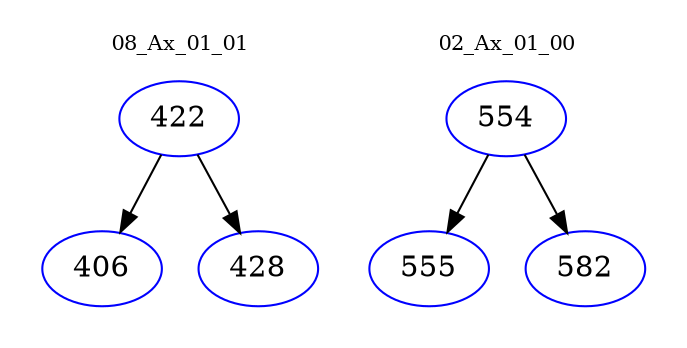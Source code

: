 digraph{
subgraph cluster_0 {
color = white
label = "08_Ax_01_01";
fontsize=10;
T0_422 [label="422", color="blue"]
T0_422 -> T0_406 [color="black"]
T0_406 [label="406", color="blue"]
T0_422 -> T0_428 [color="black"]
T0_428 [label="428", color="blue"]
}
subgraph cluster_1 {
color = white
label = "02_Ax_01_00";
fontsize=10;
T1_554 [label="554", color="blue"]
T1_554 -> T1_555 [color="black"]
T1_555 [label="555", color="blue"]
T1_554 -> T1_582 [color="black"]
T1_582 [label="582", color="blue"]
}
}
